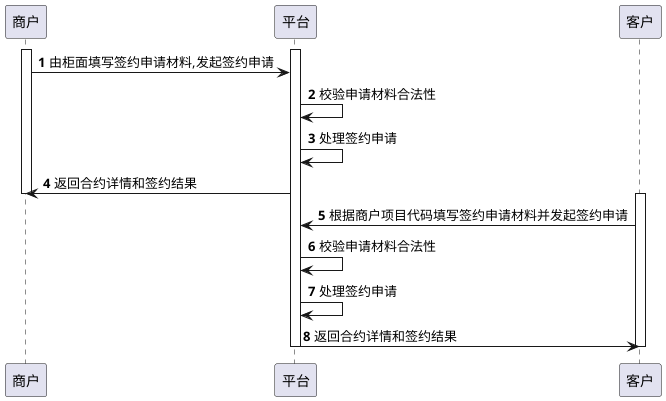 @startuml
'https://plantuml.com/sequence-diagram

autonumber
activate 商户
activate 平台
商户 -> 平台: 由柜面填写签约申请材料,发起签约申请
平台 -> 平台: 校验申请材料合法性
平台 -> 平台: 处理签约申请
平台 -> 商户: 返回合约详情和签约结果
deactivate 商户
activate 客户
客户 -> 平台: 根据商户项目代码填写签约申请材料并发起签约申请
平台 -> 平台: 校验申请材料合法性
平台 -> 平台: 处理签约申请
平台 -> 客户: 返回合约详情和签约结果
deactivate 平台
deactivate 客户
@enduml